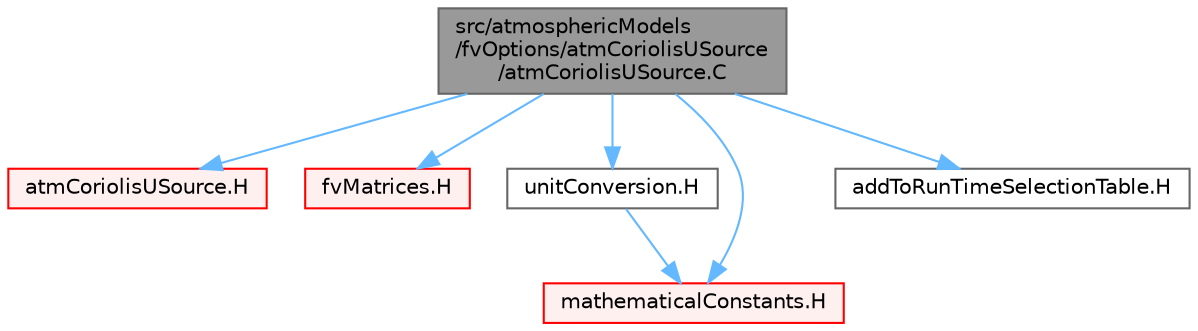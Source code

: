 digraph "src/atmosphericModels/fvOptions/atmCoriolisUSource/atmCoriolisUSource.C"
{
 // LATEX_PDF_SIZE
  bgcolor="transparent";
  edge [fontname=Helvetica,fontsize=10,labelfontname=Helvetica,labelfontsize=10];
  node [fontname=Helvetica,fontsize=10,shape=box,height=0.2,width=0.4];
  Node1 [id="Node000001",label="src/atmosphericModels\l/fvOptions/atmCoriolisUSource\l/atmCoriolisUSource.C",height=0.2,width=0.4,color="gray40", fillcolor="grey60", style="filled", fontcolor="black",tooltip=" "];
  Node1 -> Node2 [id="edge1_Node000001_Node000002",color="steelblue1",style="solid",tooltip=" "];
  Node2 [id="Node000002",label="atmCoriolisUSource.H",height=0.2,width=0.4,color="red", fillcolor="#FFF0F0", style="filled",URL="$atmCoriolisUSource_8H.html",tooltip=" "];
  Node1 -> Node375 [id="edge2_Node000001_Node000375",color="steelblue1",style="solid",tooltip=" "];
  Node375 [id="Node000375",label="fvMatrices.H",height=0.2,width=0.4,color="red", fillcolor="#FFF0F0", style="filled",URL="$fvMatrices_8H.html",tooltip="A special matrix type and solver, designed for finite volume solutions of scalar equations."];
  Node1 -> Node426 [id="edge3_Node000001_Node000426",color="steelblue1",style="solid",tooltip=" "];
  Node426 [id="Node000426",label="unitConversion.H",height=0.2,width=0.4,color="grey40", fillcolor="white", style="filled",URL="$unitConversion_8H.html",tooltip="Unit conversion functions."];
  Node426 -> Node427 [id="edge4_Node000426_Node000427",color="steelblue1",style="solid",tooltip=" "];
  Node427 [id="Node000427",label="mathematicalConstants.H",height=0.2,width=0.4,color="red", fillcolor="#FFF0F0", style="filled",URL="$mathematicalConstants_8H.html",tooltip=" "];
  Node1 -> Node427 [id="edge5_Node000001_Node000427",color="steelblue1",style="solid",tooltip=" "];
  Node1 -> Node428 [id="edge6_Node000001_Node000428",color="steelblue1",style="solid",tooltip=" "];
  Node428 [id="Node000428",label="addToRunTimeSelectionTable.H",height=0.2,width=0.4,color="grey40", fillcolor="white", style="filled",URL="$addToRunTimeSelectionTable_8H.html",tooltip="Macros for easy insertion into run-time selection tables."];
}
